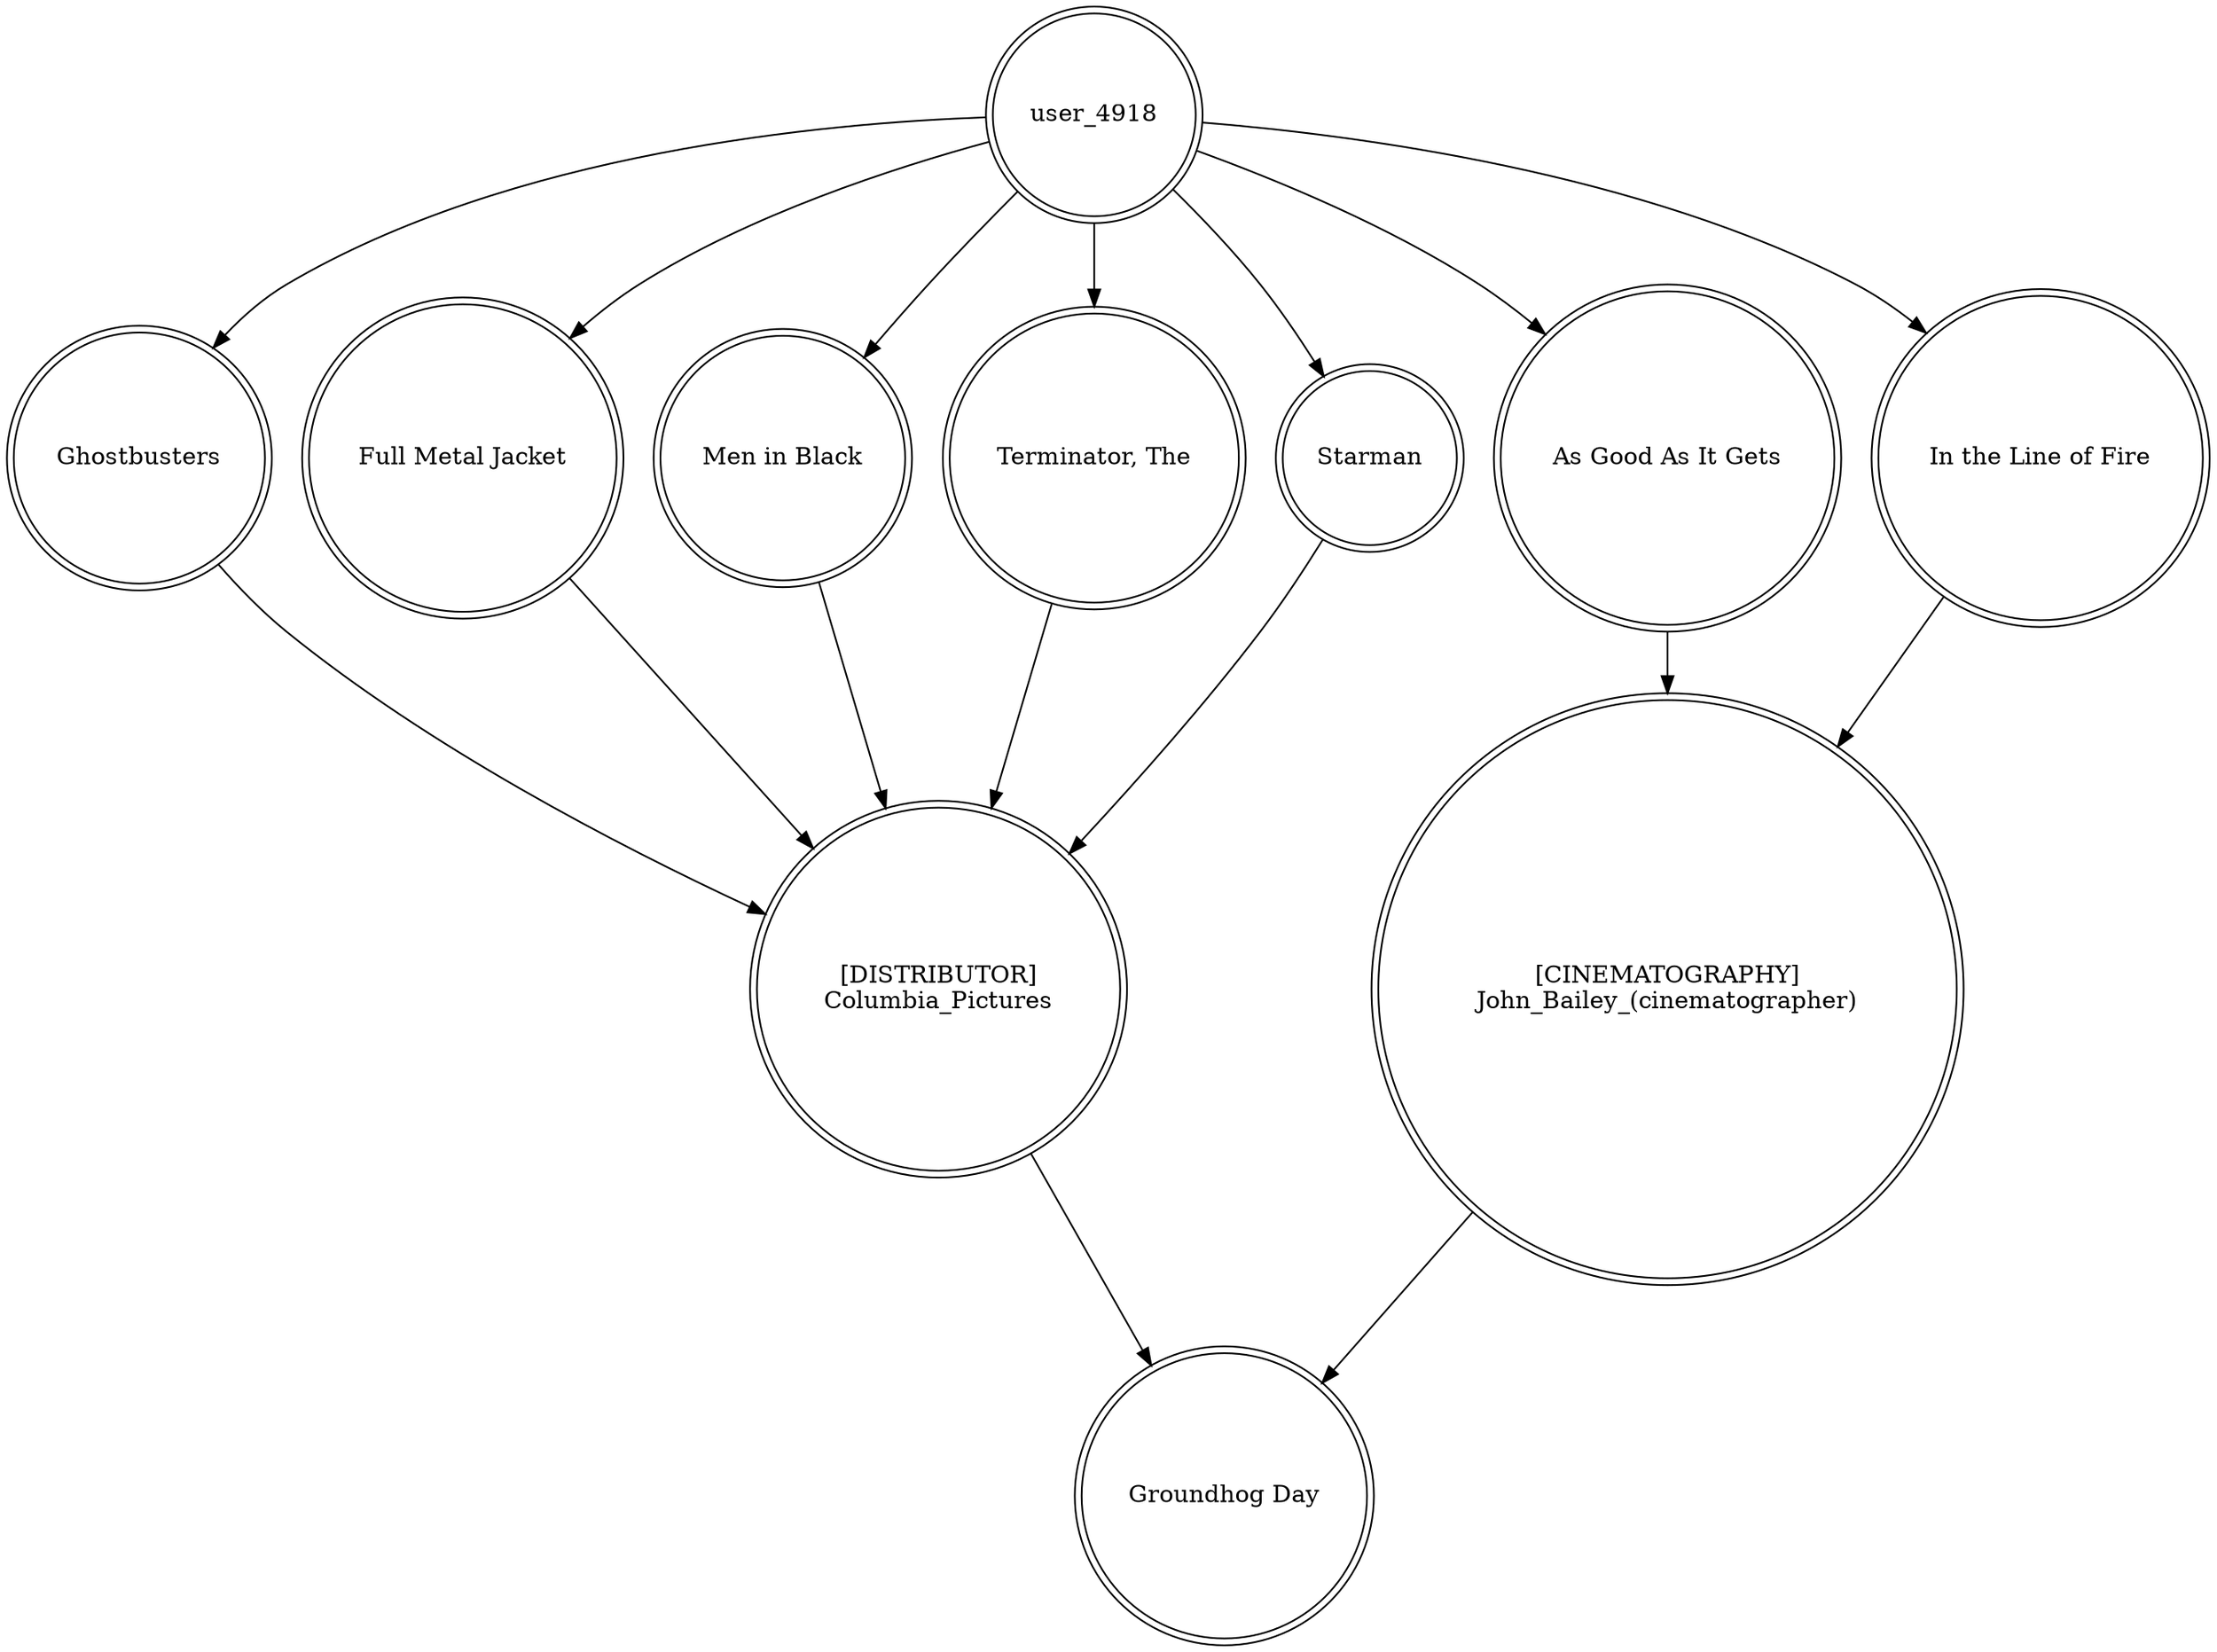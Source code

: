 digraph finite_state_machine {
	node [shape=doublecircle]
	"[CINEMATOGRAPHY]
John_Bailey_(cinematographer)" -> "Groundhog Day"
	user_4918 -> Ghostbusters
	"Full Metal Jacket" -> "[DISTRIBUTOR]
Columbia_Pictures"
	user_4918 -> "As Good As It Gets"
	user_4918 -> "Men in Black"
	user_4918 -> "In the Line of Fire"
	"Terminator, The" -> "[DISTRIBUTOR]
Columbia_Pictures"
	user_4918 -> Starman
	Starman -> "[DISTRIBUTOR]
Columbia_Pictures"
	"[DISTRIBUTOR]
Columbia_Pictures" -> "Groundhog Day"
	"Men in Black" -> "[DISTRIBUTOR]
Columbia_Pictures"
	"In the Line of Fire" -> "[CINEMATOGRAPHY]
John_Bailey_(cinematographer)"
	user_4918 -> "Full Metal Jacket"
	user_4918 -> "Terminator, The"
	"As Good As It Gets" -> "[CINEMATOGRAPHY]
John_Bailey_(cinematographer)"
	Ghostbusters -> "[DISTRIBUTOR]
Columbia_Pictures"
}

